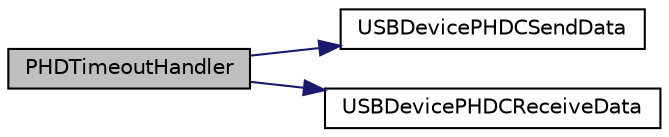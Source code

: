 digraph "PHDTimeoutHandler"
{
  edge [fontname="Helvetica",fontsize="10",labelfontname="Helvetica",labelfontsize="10"];
  node [fontname="Helvetica",fontsize="10",shape=record];
  rankdir="LR";
  Node1 [label="PHDTimeoutHandler",height=0.2,width=0.4,color="black", fillcolor="grey75", style="filled", fontcolor="black"];
  Node1 -> Node2 [color="midnightblue",fontsize="10",style="solid",fontname="Helvetica"];
  Node2 [label="USBDevicePHDCSendData",height=0.2,width=0.4,color="black", fillcolor="white", style="filled",URL="$usb__function__phdc_8h.html#afd9792322ada4cbd86455a780ef7b631"];
  Node1 -> Node3 [color="midnightblue",fontsize="10",style="solid",fontname="Helvetica"];
  Node3 [label="USBDevicePHDCReceiveData",height=0.2,width=0.4,color="black", fillcolor="white", style="filled",URL="$usb__function__phdc_8h.html#af1ddcb0d8fe7fb2ee2ba80c7b7a1b2ab"];
}
